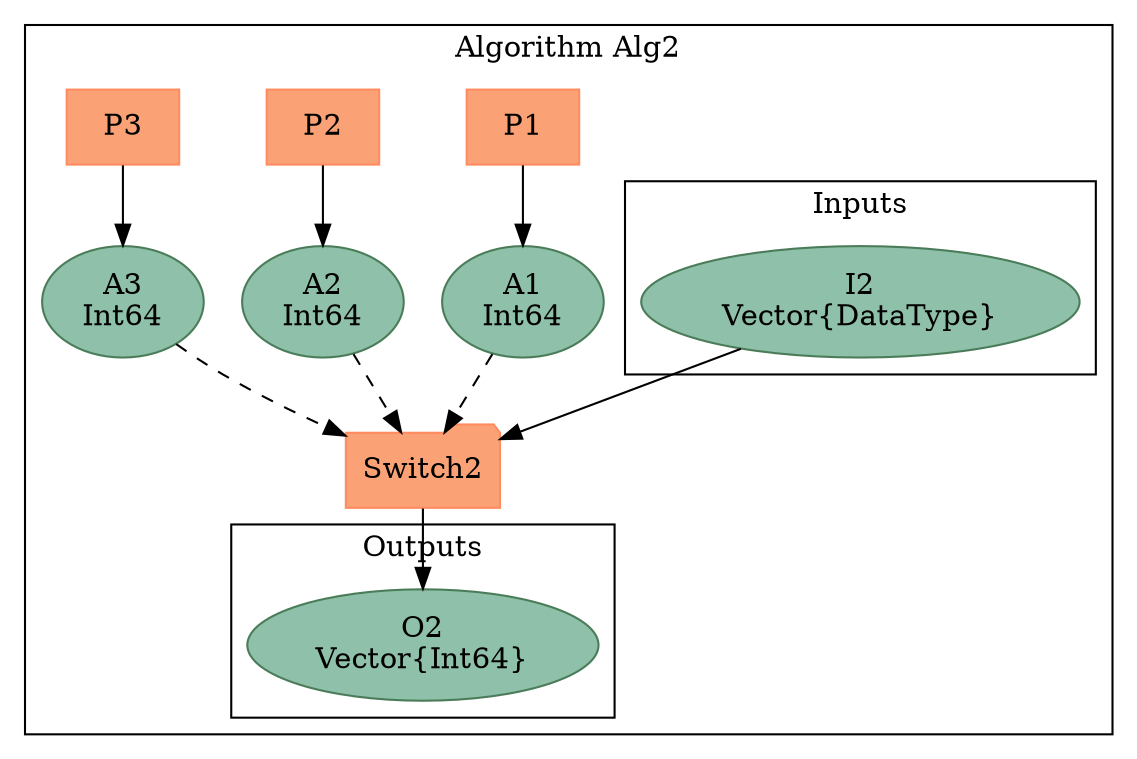 digraph { layout=dot; compound=true;
subgraph cluster_provider_1 {
label="Algorithm Alg2"
subgraph cluster_provider_1_inputs {
label="Inputs"
provider_1__artifact_2 [label="I2\nVector{DataType}",shape="ellipse",style="filled",color="#4a7c59",fillcolor="#8fc0a9"]
} // cluster_provider_1_inputs
provider_1__artifact_3 [label="A1\nInt64",shape="ellipse",style="filled",color="#4a7c59",fillcolor="#8fc0a9"]
provider_1__artifact_4 [label="A2\nInt64",shape="ellipse",style="filled",color="#4a7c59",fillcolor="#8fc0a9"]
provider_1__artifact_5 [label="A3\nInt64",shape="ellipse",style="filled",color="#4a7c59",fillcolor="#8fc0a9"]
subgraph cluster_provider_1_outputs {
label="Outputs"
provider_1__artifact_6 [label="O2\nVector{Int64}",shape="ellipse",style="filled",color="#4a7c59",fillcolor="#8fc0a9"]
} // cluster_provider_1_outputs
 // before providers
provider_1__provider_7 [shape="rectangle",label="P1",style="filled",color="#ff8c61",fillcolor="#faa275"]
provider_1__provider_8 [shape="rectangle",label="P2",style="filled",color="#ff8c61",fillcolor="#faa275"]
provider_1__provider_9 [shape="rectangle",label="P3",style="filled",color="#ff8c61",fillcolor="#faa275"]
provider_1__switch_provider_10 [shape="folder",label="Switch2",style="filled",color="#ff8c61",fillcolor="#faa275"]
} // cluster_provider_1

provider_1__provider_7 -> provider_1__artifact_3
provider_1__provider_8 -> provider_1__artifact_4
provider_1__provider_9 -> provider_1__artifact_5
provider_1__switch_provider_10 -> provider_1__artifact_6
provider_1__artifact_2 -> provider_1__switch_provider_10
provider_1__artifact_3 -> provider_1__switch_provider_10 [style="dashed"]
provider_1__artifact_4 -> provider_1__switch_provider_10 [style="dashed"]
provider_1__artifact_5 -> provider_1__switch_provider_10 [style="dashed"]
}
